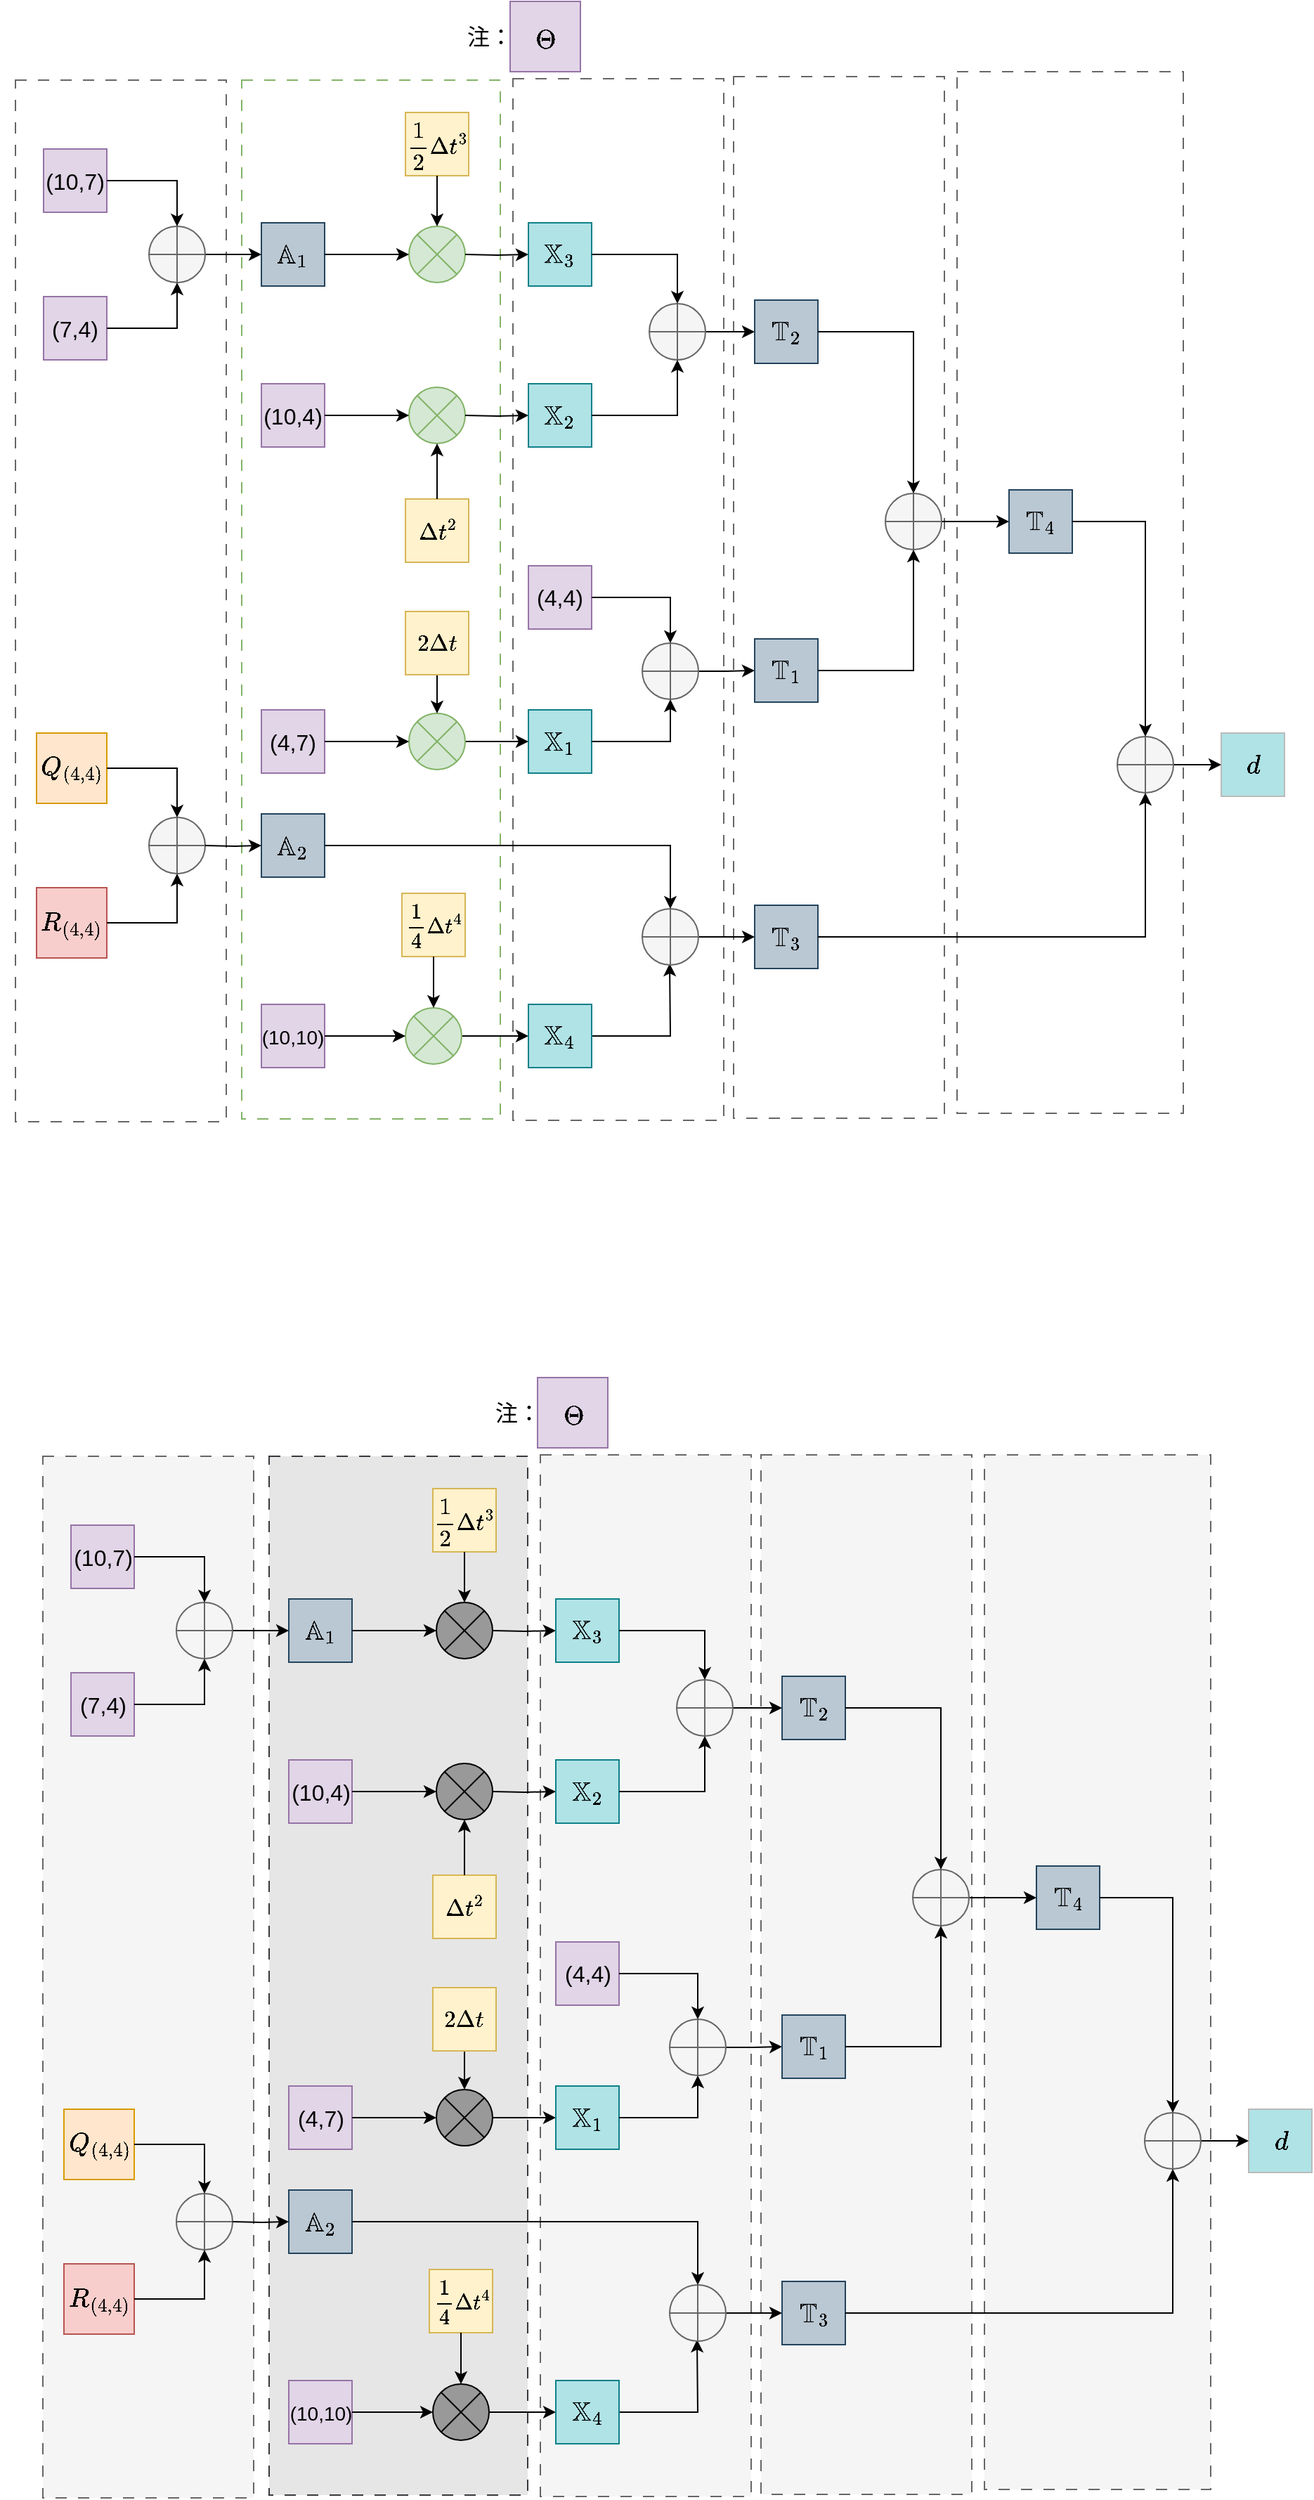 <mxfile version="24.7.13">
  <diagram name="第 1 页" id="vWUI8vC7MaR6mV3rg_uE">
    <mxGraphModel dx="2555" dy="922" grid="0" gridSize="10" guides="1" tooltips="1" connect="1" arrows="1" fold="1" page="1" pageScale="1" pageWidth="827" pageHeight="1169" math="1" shadow="0">
      <root>
        <mxCell id="0" />
        <mxCell id="1" parent="0" />
        <mxCell id="5WzvTR4dcTzMbcHdpnL1-160" value="" style="rounded=0;whiteSpace=wrap;html=1;dashed=1;dashPattern=8 8;fillColor=#FFFFFF;fontColor=#333333;strokeColor=#666666;" vertex="1" parent="1">
          <mxGeometry x="520" y="265" width="161" height="741" as="geometry" />
        </mxCell>
        <mxCell id="5WzvTR4dcTzMbcHdpnL1-159" value="" style="rounded=0;whiteSpace=wrap;html=1;dashed=1;dashPattern=8 8;fillColor=#FFFFFF;fontColor=#333333;strokeColor=#666666;" vertex="1" parent="1">
          <mxGeometry x="361" y="268.5" width="150" height="741" as="geometry" />
        </mxCell>
        <mxCell id="5WzvTR4dcTzMbcHdpnL1-158" value="" style="rounded=0;whiteSpace=wrap;html=1;dashed=1;dashPattern=8 8;fillColor=#FFFFFF;fontColor=#333333;strokeColor=#666666;" vertex="1" parent="1">
          <mxGeometry x="204" y="270" width="150" height="741" as="geometry" />
        </mxCell>
        <mxCell id="5WzvTR4dcTzMbcHdpnL1-6" value="" style="rounded=0;whiteSpace=wrap;html=1;dashed=1;dashPattern=8 8;strokeColor=#82b366;fillColor=#FFFFFF;" vertex="1" parent="1">
          <mxGeometry x="11" y="271" width="184" height="739" as="geometry" />
        </mxCell>
        <mxCell id="5WzvTR4dcTzMbcHdpnL1-7" value="" style="rounded=0;whiteSpace=wrap;html=1;dashed=1;dashPattern=8 8;fillColor=#FFFFFF;fontColor=#333333;strokeColor=#666666;" vertex="1" parent="1">
          <mxGeometry x="-150" y="271" width="150" height="741" as="geometry" />
        </mxCell>
        <mxCell id="5WzvTR4dcTzMbcHdpnL1-8" value="" style="whiteSpace=wrap;html=1;aspect=fixed;fillColor=#e1d5e7;strokeColor=#9673a6;fontSize=16;" vertex="1" parent="1">
          <mxGeometry x="202" y="215" width="50" height="50" as="geometry" />
        </mxCell>
        <mxCell id="5WzvTR4dcTzMbcHdpnL1-11" value="&lt;font style=&quot;font-size: 14px;&quot;&gt;(10,10)&lt;/font&gt;" style="whiteSpace=wrap;html=1;aspect=fixed;fillColor=#e1d5e7;strokeColor=#9673a6;fontSize=16;" vertex="1" parent="1">
          <mxGeometry x="25" y="928.5" width="45" height="45" as="geometry" />
        </mxCell>
        <mxCell id="5WzvTR4dcTzMbcHdpnL1-12" value="(10,7)" style="whiteSpace=wrap;html=1;aspect=fixed;fillColor=#e1d5e7;strokeColor=#9673a6;fontSize=16;" vertex="1" parent="1">
          <mxGeometry x="-130" y="320" width="45" height="45" as="geometry" />
        </mxCell>
        <mxCell id="5WzvTR4dcTzMbcHdpnL1-13" value="(7,4)" style="whiteSpace=wrap;html=1;aspect=fixed;fillColor=#e1d5e7;strokeColor=#9673a6;fontSize=16;" vertex="1" parent="1">
          <mxGeometry x="-130" y="425" width="45" height="45" as="geometry" />
        </mxCell>
        <mxCell id="5WzvTR4dcTzMbcHdpnL1-14" value="(4,4)" style="whiteSpace=wrap;html=1;aspect=fixed;fillColor=#e1d5e7;strokeColor=#9673a6;fontSize=16;" vertex="1" parent="1">
          <mxGeometry x="215" y="616.5" width="45" height="45" as="geometry" />
        </mxCell>
        <mxCell id="5WzvTR4dcTzMbcHdpnL1-15" value="(4,7)" style="whiteSpace=wrap;html=1;aspect=fixed;fillColor=#e1d5e7;strokeColor=#9673a6;fontSize=16;" vertex="1" parent="1">
          <mxGeometry x="25" y="719" width="45" height="45" as="geometry" />
        </mxCell>
        <mxCell id="5WzvTR4dcTzMbcHdpnL1-16" value="(10,4)" style="whiteSpace=wrap;html=1;aspect=fixed;fillColor=#e1d5e7;strokeColor=#9673a6;fontSize=16;" vertex="1" parent="1">
          <mxGeometry x="25" y="487" width="45" height="45" as="geometry" />
        </mxCell>
        <mxCell id="5WzvTR4dcTzMbcHdpnL1-20" value="$$Q_{(4,4)}$$" style="whiteSpace=wrap;html=1;aspect=fixed;fillColor=#ffe6cc;strokeColor=#d79b00;fontSize=16;" vertex="1" parent="1">
          <mxGeometry x="-135" y="735.5" width="50" height="50" as="geometry" />
        </mxCell>
        <mxCell id="5WzvTR4dcTzMbcHdpnL1-21" value="$$R_{(4,4)}$$" style="whiteSpace=wrap;html=1;aspect=fixed;fillColor=#f8cecc;strokeColor=#b85450;fontSize=16;" vertex="1" parent="1">
          <mxGeometry x="-135" y="845.5" width="50" height="50" as="geometry" />
        </mxCell>
        <mxCell id="5WzvTR4dcTzMbcHdpnL1-22" value="$$\Theta$$" style="text;html=1;align=center;verticalAlign=middle;resizable=0;points=[];autosize=1;strokeColor=none;fillColor=none;fontSize=16;" vertex="1" parent="1">
          <mxGeometry x="177" y="227.5" width="100" height="30" as="geometry" />
        </mxCell>
        <mxCell id="5WzvTR4dcTzMbcHdpnL1-23" value="&lt;font style=&quot;font-size: 16px;&quot;&gt;$$\mathbb{A}_1$$&lt;/font&gt;" style="whiteSpace=wrap;html=1;aspect=fixed;fontSize=16;fillColor=#bac8d3;strokeColor=#23445d;" vertex="1" parent="1">
          <mxGeometry x="25" y="372.5" width="45" height="45" as="geometry" />
        </mxCell>
        <mxCell id="5WzvTR4dcTzMbcHdpnL1-24" value="" style="verticalLabelPosition=bottom;verticalAlign=top;html=1;shape=mxgraph.flowchart.summing_function;fontSize=16;fillColor=#f5f5f5;fontColor=#333333;strokeColor=#666666;" vertex="1" parent="1">
          <mxGeometry x="-55" y="795.5" width="40" height="40" as="geometry" />
        </mxCell>
        <mxCell id="5WzvTR4dcTzMbcHdpnL1-25" style="edgeStyle=orthogonalEdgeStyle;rounded=0;orthogonalLoop=1;jettySize=auto;html=1;entryX=0;entryY=0.5;entryDx=0;entryDy=0;" edge="1" parent="1" source="5WzvTR4dcTzMbcHdpnL1-26" target="5WzvTR4dcTzMbcHdpnL1-73">
          <mxGeometry relative="1" as="geometry" />
        </mxCell>
        <mxCell id="5WzvTR4dcTzMbcHdpnL1-26" value="" style="verticalLabelPosition=bottom;verticalAlign=top;html=1;shape=mxgraph.flowchart.or;fontSize=16;fillColor=#d5e8d4;strokeColor=#82b366;" vertex="1" parent="1">
          <mxGeometry x="127.5" y="931" width="40" height="40" as="geometry" />
        </mxCell>
        <mxCell id="5WzvTR4dcTzMbcHdpnL1-27" style="edgeStyle=orthogonalEdgeStyle;rounded=0;orthogonalLoop=1;jettySize=auto;html=1;exitX=1;exitY=0.5;exitDx=0;exitDy=0;entryX=0;entryY=0.5;entryDx=0;entryDy=0;entryPerimeter=0;fontSize=16;" edge="1" parent="1" source="5WzvTR4dcTzMbcHdpnL1-11" target="5WzvTR4dcTzMbcHdpnL1-26">
          <mxGeometry relative="1" as="geometry" />
        </mxCell>
        <mxCell id="5WzvTR4dcTzMbcHdpnL1-28" value="&lt;span style=&quot;font-size: 13px;&quot;&gt;$$\frac{1}{4}\Delta t^4$$&lt;/span&gt;" style="whiteSpace=wrap;html=1;aspect=fixed;fillColor=#fff2cc;strokeColor=#d6b656;fontSize=14;" vertex="1" parent="1">
          <mxGeometry x="125" y="849.5" width="45" height="45" as="geometry" />
        </mxCell>
        <mxCell id="5WzvTR4dcTzMbcHdpnL1-35" style="edgeStyle=orthogonalEdgeStyle;rounded=0;orthogonalLoop=1;jettySize=auto;html=1;entryX=0.5;entryY=0;entryDx=0;entryDy=0;entryPerimeter=0;fontSize=16;" edge="1" parent="1" source="5WzvTR4dcTzMbcHdpnL1-28" target="5WzvTR4dcTzMbcHdpnL1-26">
          <mxGeometry relative="1" as="geometry" />
        </mxCell>
        <mxCell id="5WzvTR4dcTzMbcHdpnL1-36" style="edgeStyle=orthogonalEdgeStyle;rounded=0;orthogonalLoop=1;jettySize=auto;html=1;entryX=0;entryY=0.5;entryDx=0;entryDy=0;fontSize=16;" edge="1" parent="1" source="5WzvTR4dcTzMbcHdpnL1-37" target="5WzvTR4dcTzMbcHdpnL1-57">
          <mxGeometry relative="1" as="geometry" />
        </mxCell>
        <mxCell id="5WzvTR4dcTzMbcHdpnL1-37" value="" style="verticalLabelPosition=bottom;verticalAlign=top;html=1;shape=mxgraph.flowchart.or;fontSize=16;fillColor=#d5e8d4;strokeColor=#82b366;" vertex="1" parent="1">
          <mxGeometry x="130" y="721.5" width="40" height="40" as="geometry" />
        </mxCell>
        <mxCell id="5WzvTR4dcTzMbcHdpnL1-39" style="edgeStyle=orthogonalEdgeStyle;rounded=0;orthogonalLoop=1;jettySize=auto;html=1;entryX=0.5;entryY=0;entryDx=0;entryDy=0;entryPerimeter=0;fontSize=16;exitX=0.5;exitY=1;exitDx=0;exitDy=0;" edge="1" parent="1" source="5WzvTR4dcTzMbcHdpnL1-132" target="5WzvTR4dcTzMbcHdpnL1-37">
          <mxGeometry relative="1" as="geometry">
            <mxPoint x="150" y="696.5" as="sourcePoint" />
          </mxGeometry>
        </mxCell>
        <mxCell id="5WzvTR4dcTzMbcHdpnL1-40" style="edgeStyle=orthogonalEdgeStyle;rounded=0;orthogonalLoop=1;jettySize=auto;html=1;exitX=1;exitY=0.5;exitDx=0;exitDy=0;entryX=0;entryY=0.5;entryDx=0;entryDy=0;entryPerimeter=0;fontSize=16;" edge="1" parent="1" source="5WzvTR4dcTzMbcHdpnL1-15" target="5WzvTR4dcTzMbcHdpnL1-37">
          <mxGeometry relative="1" as="geometry" />
        </mxCell>
        <mxCell id="5WzvTR4dcTzMbcHdpnL1-45" value="" style="verticalLabelPosition=bottom;verticalAlign=top;html=1;shape=mxgraph.flowchart.or;fontSize=16;fillColor=#d5e8d4;strokeColor=#82b366;" vertex="1" parent="1">
          <mxGeometry x="130" y="489.5" width="40" height="40" as="geometry" />
        </mxCell>
        <mxCell id="5WzvTR4dcTzMbcHdpnL1-48" style="edgeStyle=orthogonalEdgeStyle;rounded=0;orthogonalLoop=1;jettySize=auto;html=1;entryX=0;entryY=0.5;entryDx=0;entryDy=0;entryPerimeter=0;fontSize=16;" edge="1" parent="1" source="5WzvTR4dcTzMbcHdpnL1-16" target="5WzvTR4dcTzMbcHdpnL1-45">
          <mxGeometry relative="1" as="geometry" />
        </mxCell>
        <mxCell id="5WzvTR4dcTzMbcHdpnL1-49" style="edgeStyle=orthogonalEdgeStyle;rounded=0;orthogonalLoop=1;jettySize=auto;html=1;entryX=0.5;entryY=0;entryDx=0;entryDy=0;entryPerimeter=0;fontSize=16;" edge="1" parent="1" source="5WzvTR4dcTzMbcHdpnL1-20" target="5WzvTR4dcTzMbcHdpnL1-24">
          <mxGeometry relative="1" as="geometry" />
        </mxCell>
        <mxCell id="5WzvTR4dcTzMbcHdpnL1-50" style="edgeStyle=orthogonalEdgeStyle;rounded=0;orthogonalLoop=1;jettySize=auto;html=1;exitX=1;exitY=0.5;exitDx=0;exitDy=0;entryX=0.5;entryY=1;entryDx=0;entryDy=0;entryPerimeter=0;fontSize=16;" edge="1" parent="1" source="5WzvTR4dcTzMbcHdpnL1-21" target="5WzvTR4dcTzMbcHdpnL1-24">
          <mxGeometry relative="1" as="geometry" />
        </mxCell>
        <mxCell id="5WzvTR4dcTzMbcHdpnL1-51" style="edgeStyle=orthogonalEdgeStyle;rounded=0;orthogonalLoop=1;jettySize=auto;html=1;entryX=0;entryY=0.5;entryDx=0;entryDy=0;fontSize=16;" edge="1" parent="1" source="5WzvTR4dcTzMbcHdpnL1-52" target="5WzvTR4dcTzMbcHdpnL1-23">
          <mxGeometry relative="1" as="geometry" />
        </mxCell>
        <mxCell id="5WzvTR4dcTzMbcHdpnL1-52" value="" style="verticalLabelPosition=bottom;verticalAlign=top;html=1;shape=mxgraph.flowchart.summing_function;fontSize=16;fillColor=#f5f5f5;fontColor=#333333;strokeColor=#666666;" vertex="1" parent="1">
          <mxGeometry x="-55" y="375" width="40" height="40" as="geometry" />
        </mxCell>
        <mxCell id="5WzvTR4dcTzMbcHdpnL1-53" style="edgeStyle=orthogonalEdgeStyle;rounded=0;orthogonalLoop=1;jettySize=auto;html=1;entryX=0.5;entryY=0;entryDx=0;entryDy=0;entryPerimeter=0;fontSize=16;exitX=1;exitY=0.5;exitDx=0;exitDy=0;" edge="1" parent="1" source="5WzvTR4dcTzMbcHdpnL1-12" target="5WzvTR4dcTzMbcHdpnL1-52">
          <mxGeometry relative="1" as="geometry">
            <mxPoint x="-85" y="340" as="sourcePoint" />
          </mxGeometry>
        </mxCell>
        <mxCell id="5WzvTR4dcTzMbcHdpnL1-54" style="edgeStyle=orthogonalEdgeStyle;rounded=0;orthogonalLoop=1;jettySize=auto;html=1;exitX=1;exitY=0.5;exitDx=0;exitDy=0;entryX=0.5;entryY=1;entryDx=0;entryDy=0;entryPerimeter=0;fontSize=16;" edge="1" parent="1" source="5WzvTR4dcTzMbcHdpnL1-13" target="5WzvTR4dcTzMbcHdpnL1-52">
          <mxGeometry relative="1" as="geometry">
            <mxPoint x="-85" y="450" as="sourcePoint" />
          </mxGeometry>
        </mxCell>
        <mxCell id="5WzvTR4dcTzMbcHdpnL1-55" value="$$\mathbb{A}_2$$" style="whiteSpace=wrap;html=1;aspect=fixed;fontSize=16;fillColor=#bac8d3;strokeColor=#23445d;" vertex="1" parent="1">
          <mxGeometry x="25" y="793" width="45" height="45" as="geometry" />
        </mxCell>
        <mxCell id="5WzvTR4dcTzMbcHdpnL1-56" style="edgeStyle=orthogonalEdgeStyle;rounded=0;orthogonalLoop=1;jettySize=auto;html=1;entryX=0;entryY=0.5;entryDx=0;entryDy=0;fontSize=16;" edge="1" parent="1" target="5WzvTR4dcTzMbcHdpnL1-55">
          <mxGeometry relative="1" as="geometry">
            <mxPoint x="-15" y="815.5" as="sourcePoint" />
          </mxGeometry>
        </mxCell>
        <mxCell id="5WzvTR4dcTzMbcHdpnL1-57" value="$$\mathbb{X}_1$$" style="whiteSpace=wrap;html=1;aspect=fixed;fontSize=16;fillColor=#b0e3e6;strokeColor=#0e8088;" vertex="1" parent="1">
          <mxGeometry x="215" y="719" width="45" height="45" as="geometry" />
        </mxCell>
        <mxCell id="5WzvTR4dcTzMbcHdpnL1-58" style="edgeStyle=orthogonalEdgeStyle;rounded=0;orthogonalLoop=1;jettySize=auto;html=1;entryX=0;entryY=0.5;entryDx=0;entryDy=0;fontSize=16;" edge="1" parent="1" target="5WzvTR4dcTzMbcHdpnL1-59">
          <mxGeometry relative="1" as="geometry">
            <mxPoint x="170" y="509.5" as="sourcePoint" />
          </mxGeometry>
        </mxCell>
        <mxCell id="5WzvTR4dcTzMbcHdpnL1-59" value="$$\mathbb{X}_2$$" style="whiteSpace=wrap;html=1;aspect=fixed;fontSize=16;fillColor=#b0e3e6;strokeColor=#0e8088;" vertex="1" parent="1">
          <mxGeometry x="215" y="487" width="45" height="45" as="geometry" />
        </mxCell>
        <mxCell id="5WzvTR4dcTzMbcHdpnL1-62" value="&lt;font style=&quot;font-size: 16px;&quot;&gt;$$\mathbb{T}_2$$&lt;/font&gt;" style="whiteSpace=wrap;html=1;aspect=fixed;fontSize=16;fillColor=#bac8d3;strokeColor=#23445d;" vertex="1" parent="1">
          <mxGeometry x="376" y="427.5" width="45" height="45" as="geometry" />
        </mxCell>
        <mxCell id="5WzvTR4dcTzMbcHdpnL1-155" style="edgeStyle=orthogonalEdgeStyle;rounded=0;orthogonalLoop=1;jettySize=auto;html=1;" edge="1" parent="1" source="5WzvTR4dcTzMbcHdpnL1-64" target="5WzvTR4dcTzMbcHdpnL1-67">
          <mxGeometry relative="1" as="geometry" />
        </mxCell>
        <mxCell id="5WzvTR4dcTzMbcHdpnL1-64" value="" style="verticalLabelPosition=bottom;verticalAlign=top;html=1;shape=mxgraph.flowchart.summing_function;fontSize=16;fillColor=#f5f5f5;fontColor=#333333;strokeColor=#666666;" vertex="1" parent="1">
          <mxGeometry x="296" y="671.5" width="40" height="40" as="geometry" />
        </mxCell>
        <mxCell id="5WzvTR4dcTzMbcHdpnL1-65" style="edgeStyle=orthogonalEdgeStyle;rounded=0;orthogonalLoop=1;jettySize=auto;html=1;entryX=0.5;entryY=0;entryDx=0;entryDy=0;entryPerimeter=0;" edge="1" parent="1" source="5WzvTR4dcTzMbcHdpnL1-14" target="5WzvTR4dcTzMbcHdpnL1-64">
          <mxGeometry relative="1" as="geometry" />
        </mxCell>
        <mxCell id="5WzvTR4dcTzMbcHdpnL1-66" style="edgeStyle=orthogonalEdgeStyle;rounded=0;orthogonalLoop=1;jettySize=auto;html=1;exitX=1;exitY=0.5;exitDx=0;exitDy=0;entryX=0.5;entryY=1;entryDx=0;entryDy=0;entryPerimeter=0;" edge="1" parent="1" source="5WzvTR4dcTzMbcHdpnL1-57" target="5WzvTR4dcTzMbcHdpnL1-64">
          <mxGeometry relative="1" as="geometry" />
        </mxCell>
        <mxCell id="5WzvTR4dcTzMbcHdpnL1-67" value="&lt;font style=&quot;font-size: 16px;&quot;&gt;$$\mathbb{T}_1$$&lt;/font&gt;" style="whiteSpace=wrap;html=1;aspect=fixed;fontSize=16;fillColor=#bac8d3;strokeColor=#23445d;" vertex="1" parent="1">
          <mxGeometry x="376" y="668.5" width="45" height="45" as="geometry" />
        </mxCell>
        <mxCell id="5WzvTR4dcTzMbcHdpnL1-151" style="edgeStyle=orthogonalEdgeStyle;rounded=0;orthogonalLoop=1;jettySize=auto;html=1;entryX=0;entryY=0.5;entryDx=0;entryDy=0;" edge="1" parent="1" source="5WzvTR4dcTzMbcHdpnL1-69" target="5WzvTR4dcTzMbcHdpnL1-62">
          <mxGeometry relative="1" as="geometry" />
        </mxCell>
        <mxCell id="5WzvTR4dcTzMbcHdpnL1-69" value="" style="verticalLabelPosition=bottom;verticalAlign=top;html=1;shape=mxgraph.flowchart.summing_function;fontSize=16;fillColor=#f5f5f5;fontColor=#333333;strokeColor=#666666;" vertex="1" parent="1">
          <mxGeometry x="301" y="430" width="40" height="40" as="geometry" />
        </mxCell>
        <mxCell id="5WzvTR4dcTzMbcHdpnL1-71" style="edgeStyle=orthogonalEdgeStyle;rounded=0;orthogonalLoop=1;jettySize=auto;html=1;exitX=1;exitY=0.5;exitDx=0;exitDy=0;entryX=0.5;entryY=1;entryDx=0;entryDy=0;entryPerimeter=0;" edge="1" parent="1" source="5WzvTR4dcTzMbcHdpnL1-73">
          <mxGeometry relative="1" as="geometry">
            <mxPoint x="259.5" y="929.5" as="sourcePoint" />
            <mxPoint x="315.5" y="899.5" as="targetPoint" />
          </mxGeometry>
        </mxCell>
        <mxCell id="5WzvTR4dcTzMbcHdpnL1-72" value="&lt;font style=&quot;font-size: 16px;&quot;&gt;注：&lt;/font&gt;" style="text;html=1;align=center;verticalAlign=middle;resizable=0;points=[];autosize=1;strokeColor=none;fillColor=none;" vertex="1" parent="1">
          <mxGeometry x="157" y="225" width="60" height="30" as="geometry" />
        </mxCell>
        <mxCell id="5WzvTR4dcTzMbcHdpnL1-73" value="&lt;font style=&quot;font-size: 16px;&quot;&gt;$$\mathbb{X}_4$$&lt;/font&gt;" style="whiteSpace=wrap;html=1;aspect=fixed;fontSize=16;fillColor=#b0e3e6;strokeColor=#0e8088;" vertex="1" parent="1">
          <mxGeometry x="215" y="928.5" width="45" height="45" as="geometry" />
        </mxCell>
        <mxCell id="5WzvTR4dcTzMbcHdpnL1-106" value="&lt;font style=&quot;font-size: 16px;&quot;&gt;$$\mathbb{T}_3$$&lt;/font&gt;" style="whiteSpace=wrap;html=1;aspect=fixed;fontSize=16;fillColor=#bac8d3;strokeColor=#23445d;" vertex="1" parent="1">
          <mxGeometry x="376" y="858" width="45" height="45" as="geometry" />
        </mxCell>
        <mxCell id="5WzvTR4dcTzMbcHdpnL1-156" style="edgeStyle=orthogonalEdgeStyle;rounded=0;orthogonalLoop=1;jettySize=auto;html=1;entryX=0;entryY=0.5;entryDx=0;entryDy=0;" edge="1" parent="1" source="5WzvTR4dcTzMbcHdpnL1-113" target="5WzvTR4dcTzMbcHdpnL1-106">
          <mxGeometry relative="1" as="geometry" />
        </mxCell>
        <mxCell id="5WzvTR4dcTzMbcHdpnL1-113" value="" style="verticalLabelPosition=bottom;verticalAlign=top;html=1;shape=mxgraph.flowchart.summing_function;fontSize=16;fillColor=#f5f5f5;fontColor=#333333;strokeColor=#666666;" vertex="1" parent="1">
          <mxGeometry x="296" y="860.5" width="40" height="40" as="geometry" />
        </mxCell>
        <mxCell id="5WzvTR4dcTzMbcHdpnL1-115" value="&lt;font style=&quot;font-size: 16px;&quot;&gt;$$\mathbb{T}_4$$&lt;/font&gt;" style="whiteSpace=wrap;html=1;aspect=fixed;fontSize=16;fillColor=#bac8d3;strokeColor=#23445d;" vertex="1" parent="1">
          <mxGeometry x="557" y="562.5" width="45" height="45" as="geometry" />
        </mxCell>
        <mxCell id="5WzvTR4dcTzMbcHdpnL1-116" style="edgeStyle=orthogonalEdgeStyle;rounded=0;orthogonalLoop=1;jettySize=auto;html=1;entryX=0;entryY=0.5;entryDx=0;entryDy=0;" edge="1" parent="1" source="5WzvTR4dcTzMbcHdpnL1-117" target="5WzvTR4dcTzMbcHdpnL1-115">
          <mxGeometry relative="1" as="geometry" />
        </mxCell>
        <mxCell id="5WzvTR4dcTzMbcHdpnL1-117" value="" style="verticalLabelPosition=bottom;verticalAlign=top;html=1;shape=mxgraph.flowchart.summing_function;fontSize=16;fillColor=#f5f5f5;fontColor=#333333;strokeColor=#666666;" vertex="1" parent="1">
          <mxGeometry x="469" y="565" width="40" height="40" as="geometry" />
        </mxCell>
        <mxCell id="5WzvTR4dcTzMbcHdpnL1-118" style="edgeStyle=orthogonalEdgeStyle;rounded=0;orthogonalLoop=1;jettySize=auto;html=1;entryX=0.5;entryY=0;entryDx=0;entryDy=0;entryPerimeter=0;exitX=1;exitY=0.5;exitDx=0;exitDy=0;" edge="1" parent="1" source="5WzvTR4dcTzMbcHdpnL1-62" target="5WzvTR4dcTzMbcHdpnL1-117">
          <mxGeometry relative="1" as="geometry">
            <mxPoint x="745.5" y="160" as="sourcePoint" />
          </mxGeometry>
        </mxCell>
        <mxCell id="5WzvTR4dcTzMbcHdpnL1-125" value="&lt;font style=&quot;font-size: 16px;&quot;&gt;$$d$$&lt;/font&gt;" style="whiteSpace=wrap;html=1;aspect=fixed;fontSize=16;fillColor=#B0E3E6;strokeColor=#BABABA;" vertex="1" parent="1">
          <mxGeometry x="708" y="735.5" width="45" height="45" as="geometry" />
        </mxCell>
        <mxCell id="5WzvTR4dcTzMbcHdpnL1-126" style="edgeStyle=orthogonalEdgeStyle;rounded=0;orthogonalLoop=1;jettySize=auto;html=1;entryX=0;entryY=0.5;entryDx=0;entryDy=0;" edge="1" parent="1" source="5WzvTR4dcTzMbcHdpnL1-127" target="5WzvTR4dcTzMbcHdpnL1-125">
          <mxGeometry relative="1" as="geometry" />
        </mxCell>
        <mxCell id="5WzvTR4dcTzMbcHdpnL1-127" value="" style="verticalLabelPosition=bottom;verticalAlign=top;html=1;shape=mxgraph.flowchart.summing_function;fontSize=16;fillColor=#f5f5f5;fontColor=#333333;strokeColor=#666666;" vertex="1" parent="1">
          <mxGeometry x="634" y="738" width="40" height="40" as="geometry" />
        </mxCell>
        <mxCell id="5WzvTR4dcTzMbcHdpnL1-128" style="edgeStyle=orthogonalEdgeStyle;rounded=0;orthogonalLoop=1;jettySize=auto;html=1;entryX=0.5;entryY=1;entryDx=0;entryDy=0;entryPerimeter=0;exitX=1;exitY=0.5;exitDx=0;exitDy=0;" edge="1" parent="1" target="5WzvTR4dcTzMbcHdpnL1-127" source="5WzvTR4dcTzMbcHdpnL1-106">
          <mxGeometry relative="1" as="geometry">
            <mxPoint x="910" y="903" as="sourcePoint" />
          </mxGeometry>
        </mxCell>
        <mxCell id="5WzvTR4dcTzMbcHdpnL1-129" style="edgeStyle=orthogonalEdgeStyle;rounded=0;orthogonalLoop=1;jettySize=auto;html=1;entryX=0.5;entryY=0;entryDx=0;entryDy=0;entryPerimeter=0;" edge="1" parent="1" source="5WzvTR4dcTzMbcHdpnL1-115" target="5WzvTR4dcTzMbcHdpnL1-127">
          <mxGeometry relative="1" as="geometry" />
        </mxCell>
        <mxCell id="5WzvTR4dcTzMbcHdpnL1-131" style="edgeStyle=orthogonalEdgeStyle;rounded=0;orthogonalLoop=1;jettySize=auto;html=1;entryX=0.5;entryY=0;entryDx=0;entryDy=0;entryPerimeter=0;" edge="1" parent="1" source="5WzvTR4dcTzMbcHdpnL1-55" target="5WzvTR4dcTzMbcHdpnL1-113">
          <mxGeometry relative="1" as="geometry" />
        </mxCell>
        <mxCell id="5WzvTR4dcTzMbcHdpnL1-132" value="$$2\Delta t$$" style="whiteSpace=wrap;html=1;aspect=fixed;fillColor=#fff2cc;strokeColor=#d6b656;fontSize=14;" vertex="1" parent="1">
          <mxGeometry x="127.5" y="649" width="45" height="45" as="geometry" />
        </mxCell>
        <mxCell id="5WzvTR4dcTzMbcHdpnL1-133" value="$$\Delta t^2$$" style="whiteSpace=wrap;html=1;aspect=fixed;fillColor=#fff2cc;strokeColor=#d6b656;fontSize=14;" vertex="1" parent="1">
          <mxGeometry x="127.5" y="569" width="45" height="45" as="geometry" />
        </mxCell>
        <mxCell id="5WzvTR4dcTzMbcHdpnL1-137" value="" style="verticalLabelPosition=bottom;verticalAlign=top;html=1;shape=mxgraph.flowchart.or;fontSize=16;fillColor=#d5e8d4;strokeColor=#82b366;" vertex="1" parent="1">
          <mxGeometry x="130" y="375" width="40" height="40" as="geometry" />
        </mxCell>
        <mxCell id="5WzvTR4dcTzMbcHdpnL1-138" style="edgeStyle=orthogonalEdgeStyle;rounded=0;orthogonalLoop=1;jettySize=auto;html=1;entryX=0;entryY=0.5;entryDx=0;entryDy=0;fontSize=16;" edge="1" parent="1" target="5WzvTR4dcTzMbcHdpnL1-139">
          <mxGeometry relative="1" as="geometry">
            <mxPoint x="170" y="395" as="sourcePoint" />
          </mxGeometry>
        </mxCell>
        <mxCell id="5WzvTR4dcTzMbcHdpnL1-139" value="$$\mathbb{X}_3$$" style="whiteSpace=wrap;html=1;aspect=fixed;fontSize=16;fillColor=#b0e3e6;strokeColor=#0e8088;" vertex="1" parent="1">
          <mxGeometry x="215" y="372.5" width="45" height="45" as="geometry" />
        </mxCell>
        <mxCell id="5WzvTR4dcTzMbcHdpnL1-140" style="edgeStyle=orthogonalEdgeStyle;rounded=0;orthogonalLoop=1;jettySize=auto;html=1;entryX=0;entryY=0.5;entryDx=0;entryDy=0;entryPerimeter=0;" edge="1" parent="1" source="5WzvTR4dcTzMbcHdpnL1-23" target="5WzvTR4dcTzMbcHdpnL1-137">
          <mxGeometry relative="1" as="geometry" />
        </mxCell>
        <mxCell id="5WzvTR4dcTzMbcHdpnL1-141" value="$$\frac{1}{2}\Delta t^3$$" style="whiteSpace=wrap;html=1;aspect=fixed;fillColor=#fff2cc;strokeColor=#d6b656;fontSize=14;" vertex="1" parent="1">
          <mxGeometry x="127.5" y="294" width="45" height="45" as="geometry" />
        </mxCell>
        <mxCell id="5WzvTR4dcTzMbcHdpnL1-142" style="edgeStyle=orthogonalEdgeStyle;rounded=0;orthogonalLoop=1;jettySize=auto;html=1;entryX=0.5;entryY=0;entryDx=0;entryDy=0;entryPerimeter=0;" edge="1" parent="1" source="5WzvTR4dcTzMbcHdpnL1-141" target="5WzvTR4dcTzMbcHdpnL1-137">
          <mxGeometry relative="1" as="geometry" />
        </mxCell>
        <mxCell id="5WzvTR4dcTzMbcHdpnL1-152" style="edgeStyle=orthogonalEdgeStyle;rounded=0;orthogonalLoop=1;jettySize=auto;html=1;entryX=0.5;entryY=0;entryDx=0;entryDy=0;entryPerimeter=0;" edge="1" parent="1" source="5WzvTR4dcTzMbcHdpnL1-139" target="5WzvTR4dcTzMbcHdpnL1-69">
          <mxGeometry relative="1" as="geometry" />
        </mxCell>
        <mxCell id="5WzvTR4dcTzMbcHdpnL1-153" style="edgeStyle=orthogonalEdgeStyle;rounded=0;orthogonalLoop=1;jettySize=auto;html=1;entryX=0.5;entryY=1;entryDx=0;entryDy=0;entryPerimeter=0;" edge="1" parent="1" source="5WzvTR4dcTzMbcHdpnL1-133" target="5WzvTR4dcTzMbcHdpnL1-45">
          <mxGeometry relative="1" as="geometry" />
        </mxCell>
        <mxCell id="5WzvTR4dcTzMbcHdpnL1-154" style="edgeStyle=orthogonalEdgeStyle;rounded=0;orthogonalLoop=1;jettySize=auto;html=1;entryX=0.5;entryY=1;entryDx=0;entryDy=0;entryPerimeter=0;" edge="1" parent="1" source="5WzvTR4dcTzMbcHdpnL1-59" target="5WzvTR4dcTzMbcHdpnL1-69">
          <mxGeometry relative="1" as="geometry" />
        </mxCell>
        <mxCell id="5WzvTR4dcTzMbcHdpnL1-157" style="edgeStyle=orthogonalEdgeStyle;rounded=0;orthogonalLoop=1;jettySize=auto;html=1;entryX=0.5;entryY=1;entryDx=0;entryDy=0;entryPerimeter=0;" edge="1" parent="1" source="5WzvTR4dcTzMbcHdpnL1-67" target="5WzvTR4dcTzMbcHdpnL1-117">
          <mxGeometry relative="1" as="geometry" />
        </mxCell>
        <mxCell id="5WzvTR4dcTzMbcHdpnL1-161" value="" style="rounded=0;whiteSpace=wrap;html=1;dashed=1;dashPattern=8 8;fillColor=#f5f5f5;fontColor=#333333;strokeColor=#666666;" vertex="1" parent="1">
          <mxGeometry x="539.5" y="1249" width="161" height="736" as="geometry" />
        </mxCell>
        <mxCell id="5WzvTR4dcTzMbcHdpnL1-162" value="" style="rounded=0;whiteSpace=wrap;html=1;dashed=1;dashPattern=8 8;fillColor=#f5f5f5;fontColor=#333333;strokeColor=#666666;" vertex="1" parent="1">
          <mxGeometry x="380.5" y="1249" width="150" height="739.5" as="geometry" />
        </mxCell>
        <mxCell id="5WzvTR4dcTzMbcHdpnL1-163" value="" style="rounded=0;whiteSpace=wrap;html=1;dashed=1;dashPattern=8 8;fillColor=#f5f5f5;fontColor=#333333;strokeColor=#666666;" vertex="1" parent="1">
          <mxGeometry x="223.5" y="1249" width="150" height="741" as="geometry" />
        </mxCell>
        <mxCell id="5WzvTR4dcTzMbcHdpnL1-164" value="" style="rounded=0;whiteSpace=wrap;html=1;dashed=1;dashPattern=8 8;strokeColor=#36393d;fillColor=#E6E6E6;" vertex="1" parent="1">
          <mxGeometry x="30.5" y="1250" width="184" height="739" as="geometry" />
        </mxCell>
        <mxCell id="5WzvTR4dcTzMbcHdpnL1-165" value="" style="rounded=0;whiteSpace=wrap;html=1;dashed=1;dashPattern=8 8;fillColor=#f5f5f5;fontColor=#333333;strokeColor=#666666;" vertex="1" parent="1">
          <mxGeometry x="-130.5" y="1250" width="150" height="741" as="geometry" />
        </mxCell>
        <mxCell id="5WzvTR4dcTzMbcHdpnL1-166" value="" style="whiteSpace=wrap;html=1;aspect=fixed;fillColor=#e1d5e7;strokeColor=#9673a6;fontSize=16;" vertex="1" parent="1">
          <mxGeometry x="221.5" y="1194" width="50" height="50" as="geometry" />
        </mxCell>
        <mxCell id="5WzvTR4dcTzMbcHdpnL1-167" value="&lt;font style=&quot;font-size: 14px;&quot;&gt;(10,10)&lt;/font&gt;" style="whiteSpace=wrap;html=1;aspect=fixed;fillColor=#e1d5e7;strokeColor=#9673a6;fontSize=16;" vertex="1" parent="1">
          <mxGeometry x="44.5" y="1907.5" width="45" height="45" as="geometry" />
        </mxCell>
        <mxCell id="5WzvTR4dcTzMbcHdpnL1-168" value="(10,7)" style="whiteSpace=wrap;html=1;aspect=fixed;fillColor=#e1d5e7;strokeColor=#9673a6;fontSize=16;" vertex="1" parent="1">
          <mxGeometry x="-110.5" y="1299" width="45" height="45" as="geometry" />
        </mxCell>
        <mxCell id="5WzvTR4dcTzMbcHdpnL1-169" value="(7,4)" style="whiteSpace=wrap;html=1;aspect=fixed;fillColor=#e1d5e7;strokeColor=#9673a6;fontSize=16;" vertex="1" parent="1">
          <mxGeometry x="-110.5" y="1404" width="45" height="45" as="geometry" />
        </mxCell>
        <mxCell id="5WzvTR4dcTzMbcHdpnL1-170" value="(4,4)" style="whiteSpace=wrap;html=1;aspect=fixed;fillColor=#e1d5e7;strokeColor=#9673a6;fontSize=16;" vertex="1" parent="1">
          <mxGeometry x="234.5" y="1595.5" width="45" height="45" as="geometry" />
        </mxCell>
        <mxCell id="5WzvTR4dcTzMbcHdpnL1-171" value="(4,7)" style="whiteSpace=wrap;html=1;aspect=fixed;fillColor=#e1d5e7;strokeColor=#9673a6;fontSize=16;" vertex="1" parent="1">
          <mxGeometry x="44.5" y="1698" width="45" height="45" as="geometry" />
        </mxCell>
        <mxCell id="5WzvTR4dcTzMbcHdpnL1-172" value="(10,4)" style="whiteSpace=wrap;html=1;aspect=fixed;fillColor=#e1d5e7;strokeColor=#9673a6;fontSize=16;" vertex="1" parent="1">
          <mxGeometry x="44.5" y="1466" width="45" height="45" as="geometry" />
        </mxCell>
        <mxCell id="5WzvTR4dcTzMbcHdpnL1-173" value="$$Q_{(4,4)}$$" style="whiteSpace=wrap;html=1;aspect=fixed;fillColor=#ffe6cc;strokeColor=#d79b00;fontSize=16;" vertex="1" parent="1">
          <mxGeometry x="-115.5" y="1714.5" width="50" height="50" as="geometry" />
        </mxCell>
        <mxCell id="5WzvTR4dcTzMbcHdpnL1-174" value="$$R_{(4,4)}$$" style="whiteSpace=wrap;html=1;aspect=fixed;fillColor=#f8cecc;strokeColor=#b85450;fontSize=16;" vertex="1" parent="1">
          <mxGeometry x="-115.5" y="1824.5" width="50" height="50" as="geometry" />
        </mxCell>
        <mxCell id="5WzvTR4dcTzMbcHdpnL1-175" value="$$\Theta$$" style="text;html=1;align=center;verticalAlign=middle;resizable=0;points=[];autosize=1;strokeColor=none;fillColor=none;fontSize=16;" vertex="1" parent="1">
          <mxGeometry x="196.5" y="1206.5" width="100" height="30" as="geometry" />
        </mxCell>
        <mxCell id="5WzvTR4dcTzMbcHdpnL1-176" value="&lt;font style=&quot;font-size: 16px;&quot;&gt;$$\mathbb{A}_1$$&lt;/font&gt;" style="whiteSpace=wrap;html=1;aspect=fixed;fontSize=16;fillColor=#bac8d3;strokeColor=#23445d;" vertex="1" parent="1">
          <mxGeometry x="44.5" y="1351.5" width="45" height="45" as="geometry" />
        </mxCell>
        <mxCell id="5WzvTR4dcTzMbcHdpnL1-177" value="" style="verticalLabelPosition=bottom;verticalAlign=top;html=1;shape=mxgraph.flowchart.summing_function;fontSize=16;fillColor=#f5f5f5;fontColor=#333333;strokeColor=#666666;" vertex="1" parent="1">
          <mxGeometry x="-35.5" y="1774.5" width="40" height="40" as="geometry" />
        </mxCell>
        <mxCell id="5WzvTR4dcTzMbcHdpnL1-178" style="edgeStyle=orthogonalEdgeStyle;rounded=0;orthogonalLoop=1;jettySize=auto;html=1;entryX=0;entryY=0.5;entryDx=0;entryDy=0;" edge="1" parent="1" source="5WzvTR4dcTzMbcHdpnL1-179" target="5WzvTR4dcTzMbcHdpnL1-210">
          <mxGeometry relative="1" as="geometry" />
        </mxCell>
        <mxCell id="5WzvTR4dcTzMbcHdpnL1-179" value="" style="verticalLabelPosition=bottom;verticalAlign=top;html=1;shape=mxgraph.flowchart.or;fontSize=16;fillColor=#999999;strokeColor=#000000;" vertex="1" parent="1">
          <mxGeometry x="147" y="1910" width="40" height="40" as="geometry" />
        </mxCell>
        <mxCell id="5WzvTR4dcTzMbcHdpnL1-180" style="edgeStyle=orthogonalEdgeStyle;rounded=0;orthogonalLoop=1;jettySize=auto;html=1;exitX=1;exitY=0.5;exitDx=0;exitDy=0;entryX=0;entryY=0.5;entryDx=0;entryDy=0;entryPerimeter=0;fontSize=16;" edge="1" parent="1" source="5WzvTR4dcTzMbcHdpnL1-167" target="5WzvTR4dcTzMbcHdpnL1-179">
          <mxGeometry relative="1" as="geometry" />
        </mxCell>
        <mxCell id="5WzvTR4dcTzMbcHdpnL1-181" value="&lt;span style=&quot;font-size: 13px;&quot;&gt;$$\frac{1}{4}\Delta t^4$$&lt;/span&gt;" style="whiteSpace=wrap;html=1;aspect=fixed;fillColor=#fff2cc;strokeColor=#d6b656;fontSize=14;" vertex="1" parent="1">
          <mxGeometry x="144.5" y="1828.5" width="45" height="45" as="geometry" />
        </mxCell>
        <mxCell id="5WzvTR4dcTzMbcHdpnL1-182" style="edgeStyle=orthogonalEdgeStyle;rounded=0;orthogonalLoop=1;jettySize=auto;html=1;entryX=0.5;entryY=0;entryDx=0;entryDy=0;entryPerimeter=0;fontSize=16;" edge="1" parent="1" source="5WzvTR4dcTzMbcHdpnL1-181" target="5WzvTR4dcTzMbcHdpnL1-179">
          <mxGeometry relative="1" as="geometry" />
        </mxCell>
        <mxCell id="5WzvTR4dcTzMbcHdpnL1-183" style="edgeStyle=orthogonalEdgeStyle;rounded=0;orthogonalLoop=1;jettySize=auto;html=1;entryX=0;entryY=0.5;entryDx=0;entryDy=0;fontSize=16;" edge="1" parent="1" source="5WzvTR4dcTzMbcHdpnL1-184" target="5WzvTR4dcTzMbcHdpnL1-197">
          <mxGeometry relative="1" as="geometry" />
        </mxCell>
        <mxCell id="5WzvTR4dcTzMbcHdpnL1-184" value="" style="verticalLabelPosition=bottom;verticalAlign=top;html=1;shape=mxgraph.flowchart.or;fontSize=16;fillColor=#999999;strokeColor=#000000;" vertex="1" parent="1">
          <mxGeometry x="149.5" y="1700.5" width="40" height="40" as="geometry" />
        </mxCell>
        <mxCell id="5WzvTR4dcTzMbcHdpnL1-185" style="edgeStyle=orthogonalEdgeStyle;rounded=0;orthogonalLoop=1;jettySize=auto;html=1;entryX=0.5;entryY=0;entryDx=0;entryDy=0;entryPerimeter=0;fontSize=16;exitX=0.5;exitY=1;exitDx=0;exitDy=0;" edge="1" parent="1" source="5WzvTR4dcTzMbcHdpnL1-224" target="5WzvTR4dcTzMbcHdpnL1-184">
          <mxGeometry relative="1" as="geometry">
            <mxPoint x="169.5" y="1675.5" as="sourcePoint" />
          </mxGeometry>
        </mxCell>
        <mxCell id="5WzvTR4dcTzMbcHdpnL1-186" style="edgeStyle=orthogonalEdgeStyle;rounded=0;orthogonalLoop=1;jettySize=auto;html=1;exitX=1;exitY=0.5;exitDx=0;exitDy=0;entryX=0;entryY=0.5;entryDx=0;entryDy=0;entryPerimeter=0;fontSize=16;" edge="1" parent="1" source="5WzvTR4dcTzMbcHdpnL1-171" target="5WzvTR4dcTzMbcHdpnL1-184">
          <mxGeometry relative="1" as="geometry" />
        </mxCell>
        <mxCell id="5WzvTR4dcTzMbcHdpnL1-187" value="" style="verticalLabelPosition=bottom;verticalAlign=top;html=1;shape=mxgraph.flowchart.or;fontSize=16;fillColor=#999999;strokeColor=#000000;" vertex="1" parent="1">
          <mxGeometry x="149.5" y="1468.5" width="40" height="40" as="geometry" />
        </mxCell>
        <mxCell id="5WzvTR4dcTzMbcHdpnL1-188" style="edgeStyle=orthogonalEdgeStyle;rounded=0;orthogonalLoop=1;jettySize=auto;html=1;entryX=0;entryY=0.5;entryDx=0;entryDy=0;entryPerimeter=0;fontSize=16;" edge="1" parent="1" source="5WzvTR4dcTzMbcHdpnL1-172" target="5WzvTR4dcTzMbcHdpnL1-187">
          <mxGeometry relative="1" as="geometry" />
        </mxCell>
        <mxCell id="5WzvTR4dcTzMbcHdpnL1-189" style="edgeStyle=orthogonalEdgeStyle;rounded=0;orthogonalLoop=1;jettySize=auto;html=1;entryX=0.5;entryY=0;entryDx=0;entryDy=0;entryPerimeter=0;fontSize=16;" edge="1" parent="1" source="5WzvTR4dcTzMbcHdpnL1-173" target="5WzvTR4dcTzMbcHdpnL1-177">
          <mxGeometry relative="1" as="geometry" />
        </mxCell>
        <mxCell id="5WzvTR4dcTzMbcHdpnL1-190" style="edgeStyle=orthogonalEdgeStyle;rounded=0;orthogonalLoop=1;jettySize=auto;html=1;exitX=1;exitY=0.5;exitDx=0;exitDy=0;entryX=0.5;entryY=1;entryDx=0;entryDy=0;entryPerimeter=0;fontSize=16;" edge="1" parent="1" source="5WzvTR4dcTzMbcHdpnL1-174" target="5WzvTR4dcTzMbcHdpnL1-177">
          <mxGeometry relative="1" as="geometry" />
        </mxCell>
        <mxCell id="5WzvTR4dcTzMbcHdpnL1-191" style="edgeStyle=orthogonalEdgeStyle;rounded=0;orthogonalLoop=1;jettySize=auto;html=1;entryX=0;entryY=0.5;entryDx=0;entryDy=0;fontSize=16;" edge="1" parent="1" source="5WzvTR4dcTzMbcHdpnL1-192" target="5WzvTR4dcTzMbcHdpnL1-176">
          <mxGeometry relative="1" as="geometry" />
        </mxCell>
        <mxCell id="5WzvTR4dcTzMbcHdpnL1-192" value="" style="verticalLabelPosition=bottom;verticalAlign=top;html=1;shape=mxgraph.flowchart.summing_function;fontSize=16;fillColor=#f5f5f5;fontColor=#333333;strokeColor=#666666;" vertex="1" parent="1">
          <mxGeometry x="-35.5" y="1354" width="40" height="40" as="geometry" />
        </mxCell>
        <mxCell id="5WzvTR4dcTzMbcHdpnL1-193" style="edgeStyle=orthogonalEdgeStyle;rounded=0;orthogonalLoop=1;jettySize=auto;html=1;entryX=0.5;entryY=0;entryDx=0;entryDy=0;entryPerimeter=0;fontSize=16;exitX=1;exitY=0.5;exitDx=0;exitDy=0;" edge="1" parent="1" source="5WzvTR4dcTzMbcHdpnL1-168" target="5WzvTR4dcTzMbcHdpnL1-192">
          <mxGeometry relative="1" as="geometry">
            <mxPoint x="-65.5" y="1319" as="sourcePoint" />
          </mxGeometry>
        </mxCell>
        <mxCell id="5WzvTR4dcTzMbcHdpnL1-194" style="edgeStyle=orthogonalEdgeStyle;rounded=0;orthogonalLoop=1;jettySize=auto;html=1;exitX=1;exitY=0.5;exitDx=0;exitDy=0;entryX=0.5;entryY=1;entryDx=0;entryDy=0;entryPerimeter=0;fontSize=16;" edge="1" parent="1" source="5WzvTR4dcTzMbcHdpnL1-169" target="5WzvTR4dcTzMbcHdpnL1-192">
          <mxGeometry relative="1" as="geometry">
            <mxPoint x="-65.5" y="1429" as="sourcePoint" />
          </mxGeometry>
        </mxCell>
        <mxCell id="5WzvTR4dcTzMbcHdpnL1-195" value="$$\mathbb{A}_2$$" style="whiteSpace=wrap;html=1;aspect=fixed;fontSize=16;fillColor=#bac8d3;strokeColor=#23445d;" vertex="1" parent="1">
          <mxGeometry x="44.5" y="1772" width="45" height="45" as="geometry" />
        </mxCell>
        <mxCell id="5WzvTR4dcTzMbcHdpnL1-196" style="edgeStyle=orthogonalEdgeStyle;rounded=0;orthogonalLoop=1;jettySize=auto;html=1;entryX=0;entryY=0.5;entryDx=0;entryDy=0;fontSize=16;" edge="1" parent="1" target="5WzvTR4dcTzMbcHdpnL1-195">
          <mxGeometry relative="1" as="geometry">
            <mxPoint x="4.5" y="1794.5" as="sourcePoint" />
          </mxGeometry>
        </mxCell>
        <mxCell id="5WzvTR4dcTzMbcHdpnL1-197" value="$$\mathbb{X}_1$$" style="whiteSpace=wrap;html=1;aspect=fixed;fontSize=16;fillColor=#b0e3e6;strokeColor=#0e8088;" vertex="1" parent="1">
          <mxGeometry x="234.5" y="1698" width="45" height="45" as="geometry" />
        </mxCell>
        <mxCell id="5WzvTR4dcTzMbcHdpnL1-198" style="edgeStyle=orthogonalEdgeStyle;rounded=0;orthogonalLoop=1;jettySize=auto;html=1;entryX=0;entryY=0.5;entryDx=0;entryDy=0;fontSize=16;" edge="1" parent="1" target="5WzvTR4dcTzMbcHdpnL1-199">
          <mxGeometry relative="1" as="geometry">
            <mxPoint x="189.5" y="1488.5" as="sourcePoint" />
          </mxGeometry>
        </mxCell>
        <mxCell id="5WzvTR4dcTzMbcHdpnL1-199" value="$$\mathbb{X}_2$$" style="whiteSpace=wrap;html=1;aspect=fixed;fontSize=16;fillColor=#b0e3e6;strokeColor=#0e8088;" vertex="1" parent="1">
          <mxGeometry x="234.5" y="1466" width="45" height="45" as="geometry" />
        </mxCell>
        <mxCell id="5WzvTR4dcTzMbcHdpnL1-200" value="&lt;font style=&quot;font-size: 16px;&quot;&gt;$$\mathbb{T}_2$$&lt;/font&gt;" style="whiteSpace=wrap;html=1;aspect=fixed;fontSize=16;fillColor=#bac8d3;strokeColor=#23445d;" vertex="1" parent="1">
          <mxGeometry x="395.5" y="1406.5" width="45" height="45" as="geometry" />
        </mxCell>
        <mxCell id="5WzvTR4dcTzMbcHdpnL1-201" style="edgeStyle=orthogonalEdgeStyle;rounded=0;orthogonalLoop=1;jettySize=auto;html=1;" edge="1" parent="1" source="5WzvTR4dcTzMbcHdpnL1-202" target="5WzvTR4dcTzMbcHdpnL1-205">
          <mxGeometry relative="1" as="geometry" />
        </mxCell>
        <mxCell id="5WzvTR4dcTzMbcHdpnL1-202" value="" style="verticalLabelPosition=bottom;verticalAlign=top;html=1;shape=mxgraph.flowchart.summing_function;fontSize=16;fillColor=#f5f5f5;fontColor=#333333;strokeColor=#666666;" vertex="1" parent="1">
          <mxGeometry x="315.5" y="1650.5" width="40" height="40" as="geometry" />
        </mxCell>
        <mxCell id="5WzvTR4dcTzMbcHdpnL1-203" style="edgeStyle=orthogonalEdgeStyle;rounded=0;orthogonalLoop=1;jettySize=auto;html=1;entryX=0.5;entryY=0;entryDx=0;entryDy=0;entryPerimeter=0;" edge="1" parent="1" source="5WzvTR4dcTzMbcHdpnL1-170" target="5WzvTR4dcTzMbcHdpnL1-202">
          <mxGeometry relative="1" as="geometry" />
        </mxCell>
        <mxCell id="5WzvTR4dcTzMbcHdpnL1-204" style="edgeStyle=orthogonalEdgeStyle;rounded=0;orthogonalLoop=1;jettySize=auto;html=1;exitX=1;exitY=0.5;exitDx=0;exitDy=0;entryX=0.5;entryY=1;entryDx=0;entryDy=0;entryPerimeter=0;" edge="1" parent="1" source="5WzvTR4dcTzMbcHdpnL1-197" target="5WzvTR4dcTzMbcHdpnL1-202">
          <mxGeometry relative="1" as="geometry" />
        </mxCell>
        <mxCell id="5WzvTR4dcTzMbcHdpnL1-205" value="&lt;font style=&quot;font-size: 16px;&quot;&gt;$$\mathbb{T}_1$$&lt;/font&gt;" style="whiteSpace=wrap;html=1;aspect=fixed;fontSize=16;fillColor=#bac8d3;strokeColor=#23445d;" vertex="1" parent="1">
          <mxGeometry x="395.5" y="1647.5" width="45" height="45" as="geometry" />
        </mxCell>
        <mxCell id="5WzvTR4dcTzMbcHdpnL1-206" style="edgeStyle=orthogonalEdgeStyle;rounded=0;orthogonalLoop=1;jettySize=auto;html=1;entryX=0;entryY=0.5;entryDx=0;entryDy=0;" edge="1" parent="1" source="5WzvTR4dcTzMbcHdpnL1-207" target="5WzvTR4dcTzMbcHdpnL1-200">
          <mxGeometry relative="1" as="geometry" />
        </mxCell>
        <mxCell id="5WzvTR4dcTzMbcHdpnL1-207" value="" style="verticalLabelPosition=bottom;verticalAlign=top;html=1;shape=mxgraph.flowchart.summing_function;fontSize=16;fillColor=#f5f5f5;fontColor=#333333;strokeColor=#666666;" vertex="1" parent="1">
          <mxGeometry x="320.5" y="1409" width="40" height="40" as="geometry" />
        </mxCell>
        <mxCell id="5WzvTR4dcTzMbcHdpnL1-208" style="edgeStyle=orthogonalEdgeStyle;rounded=0;orthogonalLoop=1;jettySize=auto;html=1;exitX=1;exitY=0.5;exitDx=0;exitDy=0;entryX=0.5;entryY=1;entryDx=0;entryDy=0;entryPerimeter=0;" edge="1" parent="1" source="5WzvTR4dcTzMbcHdpnL1-210">
          <mxGeometry relative="1" as="geometry">
            <mxPoint x="279" y="1908.5" as="sourcePoint" />
            <mxPoint x="335" y="1878.5" as="targetPoint" />
          </mxGeometry>
        </mxCell>
        <mxCell id="5WzvTR4dcTzMbcHdpnL1-209" value="&lt;font style=&quot;font-size: 16px;&quot;&gt;注：&lt;/font&gt;" style="text;html=1;align=center;verticalAlign=middle;resizable=0;points=[];autosize=1;strokeColor=none;fillColor=none;" vertex="1" parent="1">
          <mxGeometry x="176.5" y="1204" width="60" height="30" as="geometry" />
        </mxCell>
        <mxCell id="5WzvTR4dcTzMbcHdpnL1-210" value="&lt;font style=&quot;font-size: 16px;&quot;&gt;$$\mathbb{X}_4$$&lt;/font&gt;" style="whiteSpace=wrap;html=1;aspect=fixed;fontSize=16;fillColor=#b0e3e6;strokeColor=#0e8088;" vertex="1" parent="1">
          <mxGeometry x="234.5" y="1907.5" width="45" height="45" as="geometry" />
        </mxCell>
        <mxCell id="5WzvTR4dcTzMbcHdpnL1-211" value="&lt;font style=&quot;font-size: 16px;&quot;&gt;$$\mathbb{T}_3$$&lt;/font&gt;" style="whiteSpace=wrap;html=1;aspect=fixed;fontSize=16;fillColor=#bac8d3;strokeColor=#23445d;" vertex="1" parent="1">
          <mxGeometry x="395.5" y="1837" width="45" height="45" as="geometry" />
        </mxCell>
        <mxCell id="5WzvTR4dcTzMbcHdpnL1-212" style="edgeStyle=orthogonalEdgeStyle;rounded=0;orthogonalLoop=1;jettySize=auto;html=1;entryX=0;entryY=0.5;entryDx=0;entryDy=0;" edge="1" parent="1" source="5WzvTR4dcTzMbcHdpnL1-213" target="5WzvTR4dcTzMbcHdpnL1-211">
          <mxGeometry relative="1" as="geometry" />
        </mxCell>
        <mxCell id="5WzvTR4dcTzMbcHdpnL1-213" value="" style="verticalLabelPosition=bottom;verticalAlign=top;html=1;shape=mxgraph.flowchart.summing_function;fontSize=16;fillColor=#f5f5f5;fontColor=#333333;strokeColor=#666666;" vertex="1" parent="1">
          <mxGeometry x="315.5" y="1839.5" width="40" height="40" as="geometry" />
        </mxCell>
        <mxCell id="5WzvTR4dcTzMbcHdpnL1-214" value="&lt;font style=&quot;font-size: 16px;&quot;&gt;$$\mathbb{T}_4$$&lt;/font&gt;" style="whiteSpace=wrap;html=1;aspect=fixed;fontSize=16;fillColor=#bac8d3;strokeColor=#23445d;" vertex="1" parent="1">
          <mxGeometry x="576.5" y="1541.5" width="45" height="45" as="geometry" />
        </mxCell>
        <mxCell id="5WzvTR4dcTzMbcHdpnL1-215" style="edgeStyle=orthogonalEdgeStyle;rounded=0;orthogonalLoop=1;jettySize=auto;html=1;entryX=0;entryY=0.5;entryDx=0;entryDy=0;" edge="1" parent="1" source="5WzvTR4dcTzMbcHdpnL1-216" target="5WzvTR4dcTzMbcHdpnL1-214">
          <mxGeometry relative="1" as="geometry" />
        </mxCell>
        <mxCell id="5WzvTR4dcTzMbcHdpnL1-216" value="" style="verticalLabelPosition=bottom;verticalAlign=top;html=1;shape=mxgraph.flowchart.summing_function;fontSize=16;fillColor=#f5f5f5;fontColor=#333333;strokeColor=#666666;" vertex="1" parent="1">
          <mxGeometry x="488.5" y="1544" width="40" height="40" as="geometry" />
        </mxCell>
        <mxCell id="5WzvTR4dcTzMbcHdpnL1-217" style="edgeStyle=orthogonalEdgeStyle;rounded=0;orthogonalLoop=1;jettySize=auto;html=1;entryX=0.5;entryY=0;entryDx=0;entryDy=0;entryPerimeter=0;exitX=1;exitY=0.5;exitDx=0;exitDy=0;" edge="1" parent="1" source="5WzvTR4dcTzMbcHdpnL1-200" target="5WzvTR4dcTzMbcHdpnL1-216">
          <mxGeometry relative="1" as="geometry">
            <mxPoint x="765" y="1139" as="sourcePoint" />
          </mxGeometry>
        </mxCell>
        <mxCell id="5WzvTR4dcTzMbcHdpnL1-218" value="&lt;font style=&quot;font-size: 16px;&quot;&gt;$$d$$&lt;/font&gt;" style="whiteSpace=wrap;html=1;aspect=fixed;fontSize=16;fillColor=#B0E3E6;strokeColor=#BABABA;" vertex="1" parent="1">
          <mxGeometry x="727.5" y="1714.5" width="45" height="45" as="geometry" />
        </mxCell>
        <mxCell id="5WzvTR4dcTzMbcHdpnL1-219" style="edgeStyle=orthogonalEdgeStyle;rounded=0;orthogonalLoop=1;jettySize=auto;html=1;entryX=0;entryY=0.5;entryDx=0;entryDy=0;" edge="1" parent="1" source="5WzvTR4dcTzMbcHdpnL1-220" target="5WzvTR4dcTzMbcHdpnL1-218">
          <mxGeometry relative="1" as="geometry" />
        </mxCell>
        <mxCell id="5WzvTR4dcTzMbcHdpnL1-220" value="" style="verticalLabelPosition=bottom;verticalAlign=top;html=1;shape=mxgraph.flowchart.summing_function;fontSize=16;fillColor=#f5f5f5;fontColor=#333333;strokeColor=#666666;" vertex="1" parent="1">
          <mxGeometry x="653.5" y="1717" width="40" height="40" as="geometry" />
        </mxCell>
        <mxCell id="5WzvTR4dcTzMbcHdpnL1-221" style="edgeStyle=orthogonalEdgeStyle;rounded=0;orthogonalLoop=1;jettySize=auto;html=1;entryX=0.5;entryY=1;entryDx=0;entryDy=0;entryPerimeter=0;exitX=1;exitY=0.5;exitDx=0;exitDy=0;" edge="1" parent="1" source="5WzvTR4dcTzMbcHdpnL1-211" target="5WzvTR4dcTzMbcHdpnL1-220">
          <mxGeometry relative="1" as="geometry">
            <mxPoint x="929.5" y="1882" as="sourcePoint" />
          </mxGeometry>
        </mxCell>
        <mxCell id="5WzvTR4dcTzMbcHdpnL1-222" style="edgeStyle=orthogonalEdgeStyle;rounded=0;orthogonalLoop=1;jettySize=auto;html=1;entryX=0.5;entryY=0;entryDx=0;entryDy=0;entryPerimeter=0;" edge="1" parent="1" source="5WzvTR4dcTzMbcHdpnL1-214" target="5WzvTR4dcTzMbcHdpnL1-220">
          <mxGeometry relative="1" as="geometry" />
        </mxCell>
        <mxCell id="5WzvTR4dcTzMbcHdpnL1-223" style="edgeStyle=orthogonalEdgeStyle;rounded=0;orthogonalLoop=1;jettySize=auto;html=1;entryX=0.5;entryY=0;entryDx=0;entryDy=0;entryPerimeter=0;" edge="1" parent="1" source="5WzvTR4dcTzMbcHdpnL1-195" target="5WzvTR4dcTzMbcHdpnL1-213">
          <mxGeometry relative="1" as="geometry" />
        </mxCell>
        <mxCell id="5WzvTR4dcTzMbcHdpnL1-224" value="$$2\Delta t$$" style="whiteSpace=wrap;html=1;aspect=fixed;fillColor=#fff2cc;strokeColor=#d6b656;fontSize=14;" vertex="1" parent="1">
          <mxGeometry x="147" y="1628" width="45" height="45" as="geometry" />
        </mxCell>
        <mxCell id="5WzvTR4dcTzMbcHdpnL1-225" value="$$\Delta t^2$$" style="whiteSpace=wrap;html=1;aspect=fixed;fillColor=#fff2cc;strokeColor=#d6b656;fontSize=14;" vertex="1" parent="1">
          <mxGeometry x="147" y="1548" width="45" height="45" as="geometry" />
        </mxCell>
        <mxCell id="5WzvTR4dcTzMbcHdpnL1-226" value="" style="verticalLabelPosition=bottom;verticalAlign=top;html=1;shape=mxgraph.flowchart.or;fontSize=16;fillColor=#999999;strokeColor=#000000;" vertex="1" parent="1">
          <mxGeometry x="149.5" y="1354" width="40" height="40" as="geometry" />
        </mxCell>
        <mxCell id="5WzvTR4dcTzMbcHdpnL1-227" style="edgeStyle=orthogonalEdgeStyle;rounded=0;orthogonalLoop=1;jettySize=auto;html=1;entryX=0;entryY=0.5;entryDx=0;entryDy=0;fontSize=16;" edge="1" parent="1" target="5WzvTR4dcTzMbcHdpnL1-228">
          <mxGeometry relative="1" as="geometry">
            <mxPoint x="189.5" y="1374" as="sourcePoint" />
          </mxGeometry>
        </mxCell>
        <mxCell id="5WzvTR4dcTzMbcHdpnL1-228" value="$$\mathbb{X}_3$$" style="whiteSpace=wrap;html=1;aspect=fixed;fontSize=16;fillColor=#b0e3e6;strokeColor=#0e8088;" vertex="1" parent="1">
          <mxGeometry x="234.5" y="1351.5" width="45" height="45" as="geometry" />
        </mxCell>
        <mxCell id="5WzvTR4dcTzMbcHdpnL1-229" style="edgeStyle=orthogonalEdgeStyle;rounded=0;orthogonalLoop=1;jettySize=auto;html=1;entryX=0;entryY=0.5;entryDx=0;entryDy=0;entryPerimeter=0;" edge="1" parent="1" source="5WzvTR4dcTzMbcHdpnL1-176" target="5WzvTR4dcTzMbcHdpnL1-226">
          <mxGeometry relative="1" as="geometry" />
        </mxCell>
        <mxCell id="5WzvTR4dcTzMbcHdpnL1-230" value="$$\frac{1}{2}\Delta t^3$$" style="whiteSpace=wrap;html=1;aspect=fixed;fillColor=#fff2cc;strokeColor=#d6b656;fontSize=14;" vertex="1" parent="1">
          <mxGeometry x="147" y="1273" width="45" height="45" as="geometry" />
        </mxCell>
        <mxCell id="5WzvTR4dcTzMbcHdpnL1-231" style="edgeStyle=orthogonalEdgeStyle;rounded=0;orthogonalLoop=1;jettySize=auto;html=1;entryX=0.5;entryY=0;entryDx=0;entryDy=0;entryPerimeter=0;" edge="1" parent="1" source="5WzvTR4dcTzMbcHdpnL1-230" target="5WzvTR4dcTzMbcHdpnL1-226">
          <mxGeometry relative="1" as="geometry" />
        </mxCell>
        <mxCell id="5WzvTR4dcTzMbcHdpnL1-232" style="edgeStyle=orthogonalEdgeStyle;rounded=0;orthogonalLoop=1;jettySize=auto;html=1;entryX=0.5;entryY=0;entryDx=0;entryDy=0;entryPerimeter=0;" edge="1" parent="1" source="5WzvTR4dcTzMbcHdpnL1-228" target="5WzvTR4dcTzMbcHdpnL1-207">
          <mxGeometry relative="1" as="geometry" />
        </mxCell>
        <mxCell id="5WzvTR4dcTzMbcHdpnL1-233" style="edgeStyle=orthogonalEdgeStyle;rounded=0;orthogonalLoop=1;jettySize=auto;html=1;entryX=0.5;entryY=1;entryDx=0;entryDy=0;entryPerimeter=0;" edge="1" parent="1" source="5WzvTR4dcTzMbcHdpnL1-225" target="5WzvTR4dcTzMbcHdpnL1-187">
          <mxGeometry relative="1" as="geometry" />
        </mxCell>
        <mxCell id="5WzvTR4dcTzMbcHdpnL1-234" style="edgeStyle=orthogonalEdgeStyle;rounded=0;orthogonalLoop=1;jettySize=auto;html=1;entryX=0.5;entryY=1;entryDx=0;entryDy=0;entryPerimeter=0;" edge="1" parent="1" source="5WzvTR4dcTzMbcHdpnL1-199" target="5WzvTR4dcTzMbcHdpnL1-207">
          <mxGeometry relative="1" as="geometry" />
        </mxCell>
        <mxCell id="5WzvTR4dcTzMbcHdpnL1-235" style="edgeStyle=orthogonalEdgeStyle;rounded=0;orthogonalLoop=1;jettySize=auto;html=1;entryX=0.5;entryY=1;entryDx=0;entryDy=0;entryPerimeter=0;" edge="1" parent="1" source="5WzvTR4dcTzMbcHdpnL1-205" target="5WzvTR4dcTzMbcHdpnL1-216">
          <mxGeometry relative="1" as="geometry" />
        </mxCell>
      </root>
    </mxGraphModel>
  </diagram>
</mxfile>
